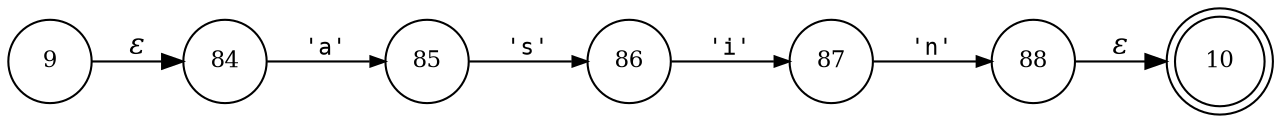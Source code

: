 digraph ATN {
rankdir=LR;
s10[fontsize=11, label="10", shape=doublecircle, fixedsize=true, width=.6];
s84[fontsize=11,label="84", shape=circle, fixedsize=true, width=.55, peripheries=1];
s85[fontsize=11,label="85", shape=circle, fixedsize=true, width=.55, peripheries=1];
s86[fontsize=11,label="86", shape=circle, fixedsize=true, width=.55, peripheries=1];
s87[fontsize=11,label="87", shape=circle, fixedsize=true, width=.55, peripheries=1];
s88[fontsize=11,label="88", shape=circle, fixedsize=true, width=.55, peripheries=1];
s9[fontsize=11,label="9", shape=circle, fixedsize=true, width=.55, peripheries=1];
s9 -> s84 [fontname="Times-Italic", label="&epsilon;"];
s84 -> s85 [fontsize=11, fontname="Courier", arrowsize=.7, label = "'a'", arrowhead = normal];
s85 -> s86 [fontsize=11, fontname="Courier", arrowsize=.7, label = "'s'", arrowhead = normal];
s86 -> s87 [fontsize=11, fontname="Courier", arrowsize=.7, label = "'i'", arrowhead = normal];
s87 -> s88 [fontsize=11, fontname="Courier", arrowsize=.7, label = "'n'", arrowhead = normal];
s88 -> s10 [fontname="Times-Italic", label="&epsilon;"];
}